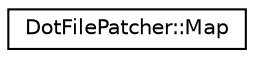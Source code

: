 digraph "类继承关系图"
{
 // INTERACTIVE_SVG=YES
 // LATEX_PDF_SIZE
  edge [fontname="Helvetica",fontsize="10",labelfontname="Helvetica",labelfontsize="10"];
  node [fontname="Helvetica",fontsize="10",shape=record];
  rankdir="LR";
  Node0 [label="DotFilePatcher::Map",height=0.2,width=0.4,color="black", fillcolor="white", style="filled",URL="$dd/d6e/struct_dot_file_patcher_1_1_map.html",tooltip=" "];
}
